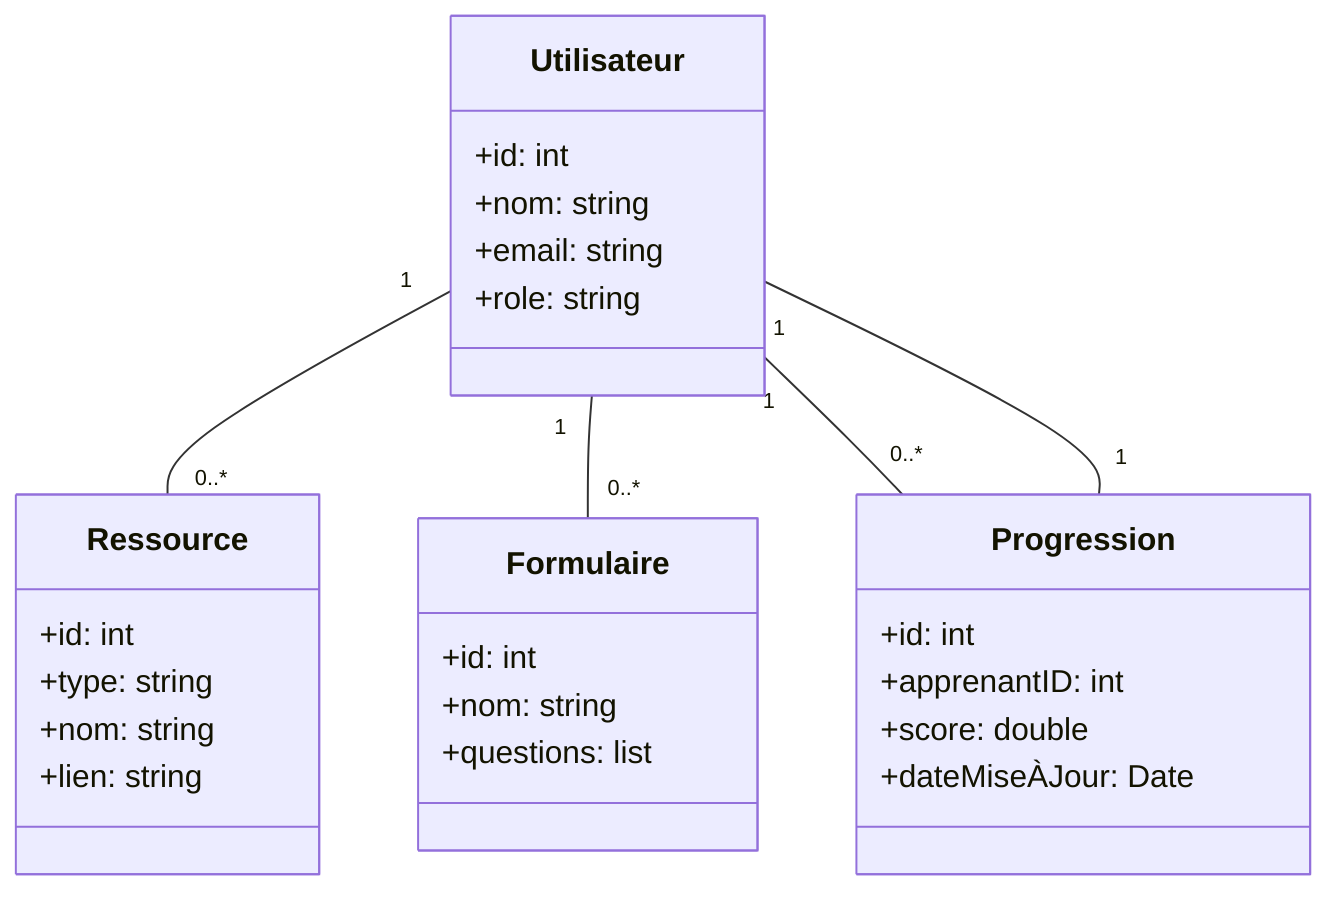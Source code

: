 classDiagram
    class Utilisateur {
        +id: int
        +nom: string
        +email: string
        +role: string
    }

    class Ressource {
        +id: int
        +type: string
        +nom: string
        +lien: string
    }

    class Formulaire {
        +id: int
        +nom: string
        +questions: list<string>
    }

    class Progression {
        +id: int
        +apprenantID: int
        +score: double
        +dateMiseÀJour: Date
    }

    Utilisateur "1" -- "0..*" Ressource
    Utilisateur "1" -- "0..*" Formulaire
    Utilisateur "1" -- "0..*" Progression
    Progression "1" -- "1" Utilisateur
